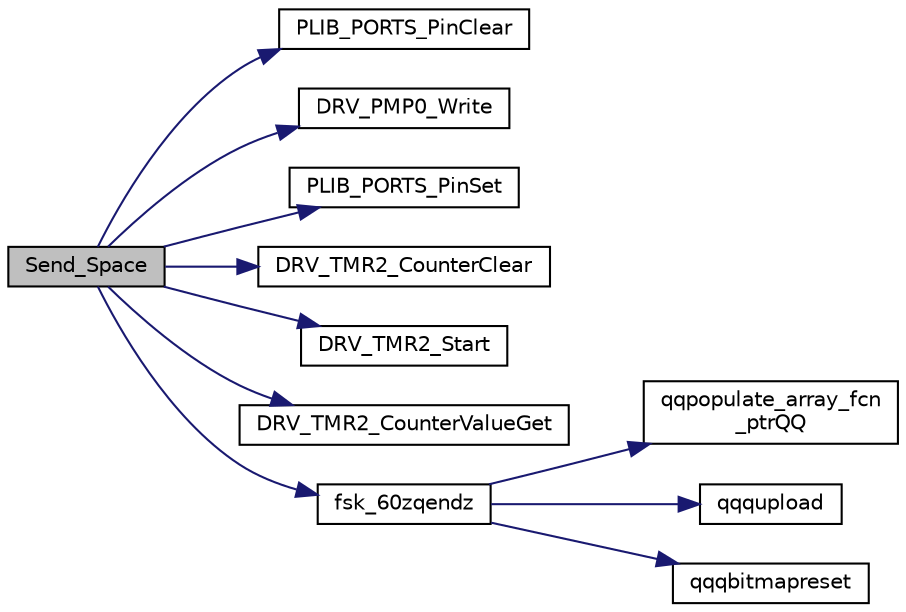 digraph "Send_Space"
{
  edge [fontname="Helvetica",fontsize="10",labelfontname="Helvetica",labelfontsize="10"];
  node [fontname="Helvetica",fontsize="10",shape=record];
  rankdir="LR";
  Node1905 [label="Send_Space",height=0.2,width=0.4,color="black", fillcolor="grey75", style="filled", fontcolor="black"];
  Node1905 -> Node1906 [color="midnightblue",fontsize="10",style="solid",fontname="Helvetica"];
  Node1906 [label="PLIB_PORTS_PinClear",height=0.2,width=0.4,color="black", fillcolor="white", style="filled",URL="$inszt__fsk_8c.html#a119ae9f68294861f5eecb19de9743c43"];
  Node1905 -> Node1907 [color="midnightblue",fontsize="10",style="solid",fontname="Helvetica"];
  Node1907 [label="DRV_PMP0_Write",height=0.2,width=0.4,color="black", fillcolor="white", style="filled",URL="$inszt__fsk_8c.html#af868c974764b415e38b63bbc37bc9826"];
  Node1905 -> Node1908 [color="midnightblue",fontsize="10",style="solid",fontname="Helvetica"];
  Node1908 [label="PLIB_PORTS_PinSet",height=0.2,width=0.4,color="black", fillcolor="white", style="filled",URL="$inszt__fsk_8c.html#ae4c8fd3b4e721cc80950df1d49cada58"];
  Node1905 -> Node1909 [color="midnightblue",fontsize="10",style="solid",fontname="Helvetica"];
  Node1909 [label="DRV_TMR2_CounterClear",height=0.2,width=0.4,color="black", fillcolor="white", style="filled",URL="$inszt__fsk_8c.html#a5c329a0add84cd7a5baf017ec68ef38f"];
  Node1905 -> Node1910 [color="midnightblue",fontsize="10",style="solid",fontname="Helvetica"];
  Node1910 [label="DRV_TMR2_Start",height=0.2,width=0.4,color="black", fillcolor="white", style="filled",URL="$inszt__fsk_8c.html#a39a045a9ef403ec80cca5725f17696a5"];
  Node1905 -> Node1911 [color="midnightblue",fontsize="10",style="solid",fontname="Helvetica"];
  Node1911 [label="DRV_TMR2_CounterValueGet",height=0.2,width=0.4,color="black", fillcolor="white", style="filled",URL="$inszt__fsk_8c.html#a3ebcf390fbc9836cf56fd2952a458ead"];
  Node1905 -> Node1912 [color="midnightblue",fontsize="10",style="solid",fontname="Helvetica"];
  Node1912 [label="fsk_60zqendz",height=0.2,width=0.4,color="black", fillcolor="white", style="filled",URL="$inszt__fsk_8c.html#a73251ccdc6214ed6ecbd699bd11a67f3"];
  Node1912 -> Node1913 [color="midnightblue",fontsize="10",style="solid",fontname="Helvetica"];
  Node1913 [label="qqpopulate_array_fcn\l_ptrQQ",height=0.2,width=0.4,color="black", fillcolor="white", style="filled",URL="$inszt__fsk_8c.html#a4ad6fa1bb94fc1c3ac2dc30925106081"];
  Node1912 -> Node1914 [color="midnightblue",fontsize="10",style="solid",fontname="Helvetica"];
  Node1914 [label="qqqupload",height=0.2,width=0.4,color="black", fillcolor="white", style="filled",URL="$inszt__fsk_8c.html#a109761d7f84a96b5606e507bace276b5"];
  Node1912 -> Node1915 [color="midnightblue",fontsize="10",style="solid",fontname="Helvetica"];
  Node1915 [label="qqqbitmapreset",height=0.2,width=0.4,color="black", fillcolor="white", style="filled",URL="$inszt__fsk_8c.html#a5688fceaed93ba591e78ee15ccb0187f"];
}
